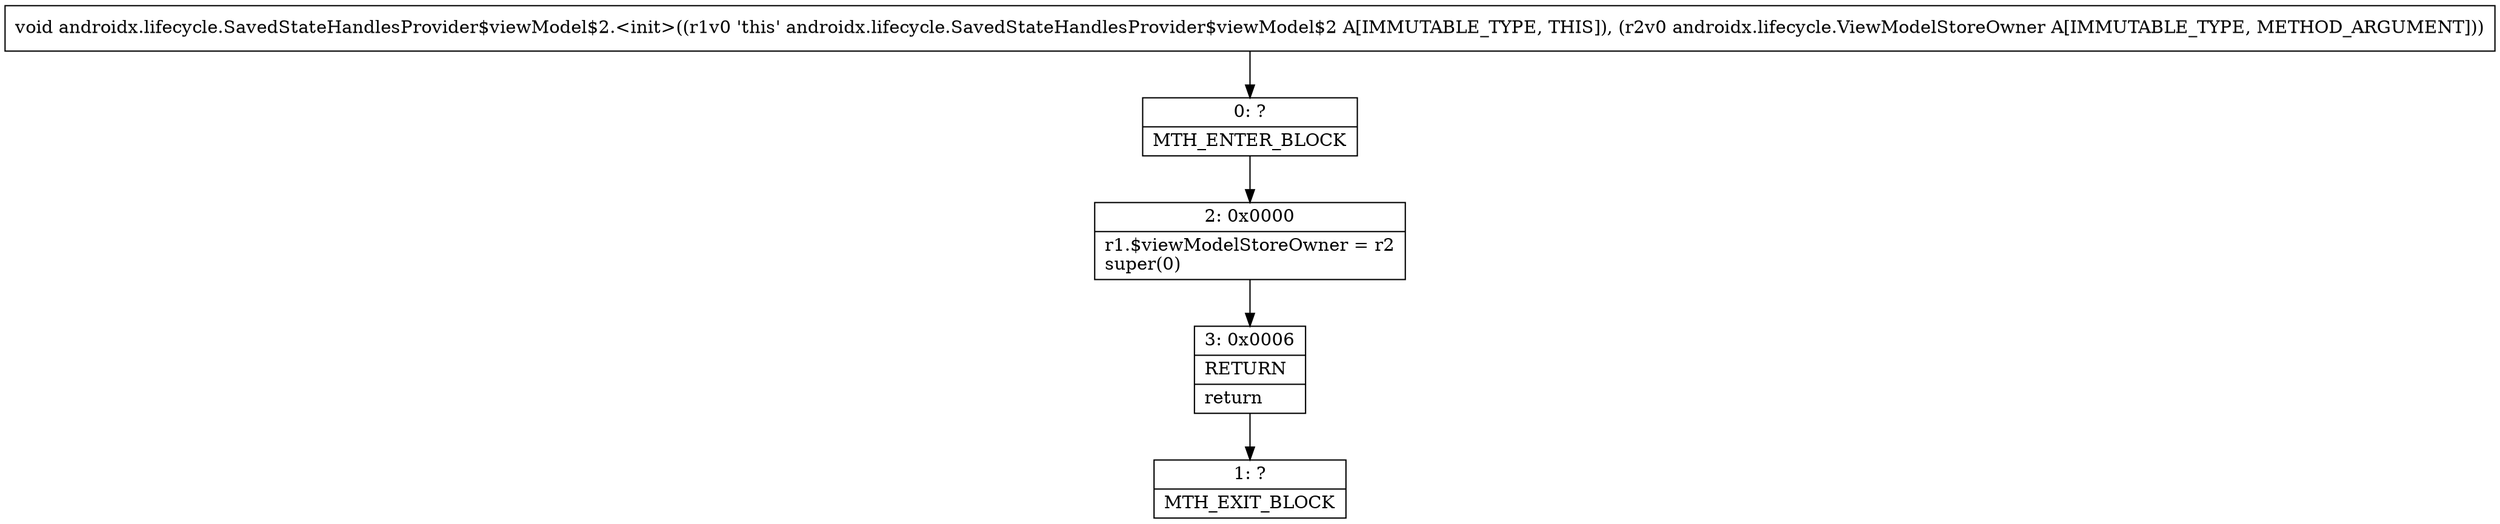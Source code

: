 digraph "CFG forandroidx.lifecycle.SavedStateHandlesProvider$viewModel$2.\<init\>(Landroidx\/lifecycle\/ViewModelStoreOwner;)V" {
Node_0 [shape=record,label="{0\:\ ?|MTH_ENTER_BLOCK\l}"];
Node_2 [shape=record,label="{2\:\ 0x0000|r1.$viewModelStoreOwner = r2\lsuper(0)\l}"];
Node_3 [shape=record,label="{3\:\ 0x0006|RETURN\l|return\l}"];
Node_1 [shape=record,label="{1\:\ ?|MTH_EXIT_BLOCK\l}"];
MethodNode[shape=record,label="{void androidx.lifecycle.SavedStateHandlesProvider$viewModel$2.\<init\>((r1v0 'this' androidx.lifecycle.SavedStateHandlesProvider$viewModel$2 A[IMMUTABLE_TYPE, THIS]), (r2v0 androidx.lifecycle.ViewModelStoreOwner A[IMMUTABLE_TYPE, METHOD_ARGUMENT])) }"];
MethodNode -> Node_0;Node_0 -> Node_2;
Node_2 -> Node_3;
Node_3 -> Node_1;
}

